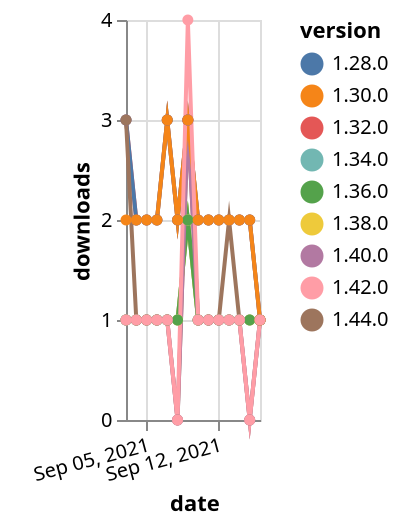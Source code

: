 {"$schema": "https://vega.github.io/schema/vega-lite/v5.json", "description": "A simple bar chart with embedded data.", "data": {"values": [{"date": "2021-09-03", "total": 229, "delta": 1, "version": "1.34.0"}, {"date": "2021-09-04", "total": 230, "delta": 1, "version": "1.34.0"}, {"date": "2021-09-05", "total": 231, "delta": 1, "version": "1.34.0"}, {"date": "2021-09-06", "total": 232, "delta": 1, "version": "1.34.0"}, {"date": "2021-09-07", "total": 233, "delta": 1, "version": "1.34.0"}, {"date": "2021-09-08", "total": 234, "delta": 1, "version": "1.34.0"}, {"date": "2021-09-09", "total": 236, "delta": 2, "version": "1.34.0"}, {"date": "2021-09-10", "total": 237, "delta": 1, "version": "1.34.0"}, {"date": "2021-09-11", "total": 238, "delta": 1, "version": "1.34.0"}, {"date": "2021-09-12", "total": 239, "delta": 1, "version": "1.34.0"}, {"date": "2021-09-13", "total": 240, "delta": 1, "version": "1.34.0"}, {"date": "2021-09-14", "total": 241, "delta": 1, "version": "1.34.0"}, {"date": "2021-09-15", "total": 242, "delta": 1, "version": "1.34.0"}, {"date": "2021-09-16", "total": 243, "delta": 1, "version": "1.34.0"}, {"date": "2021-09-03", "total": 2243, "delta": 3, "version": "1.32.0"}, {"date": "2021-09-04", "total": 2245, "delta": 2, "version": "1.32.0"}, {"date": "2021-09-05", "total": 2247, "delta": 2, "version": "1.32.0"}, {"date": "2021-09-06", "total": 2249, "delta": 2, "version": "1.32.0"}, {"date": "2021-09-07", "total": 2252, "delta": 3, "version": "1.32.0"}, {"date": "2021-09-08", "total": 2254, "delta": 2, "version": "1.32.0"}, {"date": "2021-09-09", "total": 2257, "delta": 3, "version": "1.32.0"}, {"date": "2021-09-10", "total": 2259, "delta": 2, "version": "1.32.0"}, {"date": "2021-09-11", "total": 2261, "delta": 2, "version": "1.32.0"}, {"date": "2021-09-12", "total": 2263, "delta": 2, "version": "1.32.0"}, {"date": "2021-09-13", "total": 2265, "delta": 2, "version": "1.32.0"}, {"date": "2021-09-14", "total": 2267, "delta": 2, "version": "1.32.0"}, {"date": "2021-09-15", "total": 2269, "delta": 2, "version": "1.32.0"}, {"date": "2021-09-16", "total": 2270, "delta": 1, "version": "1.32.0"}, {"date": "2021-09-03", "total": 2601, "delta": 3, "version": "1.28.0"}, {"date": "2021-09-04", "total": 2603, "delta": 2, "version": "1.28.0"}, {"date": "2021-09-05", "total": 2605, "delta": 2, "version": "1.28.0"}, {"date": "2021-09-06", "total": 2607, "delta": 2, "version": "1.28.0"}, {"date": "2021-09-07", "total": 2610, "delta": 3, "version": "1.28.0"}, {"date": "2021-09-08", "total": 2612, "delta": 2, "version": "1.28.0"}, {"date": "2021-09-09", "total": 2615, "delta": 3, "version": "1.28.0"}, {"date": "2021-09-10", "total": 2617, "delta": 2, "version": "1.28.0"}, {"date": "2021-09-11", "total": 2619, "delta": 2, "version": "1.28.0"}, {"date": "2021-09-12", "total": 2621, "delta": 2, "version": "1.28.0"}, {"date": "2021-09-13", "total": 2623, "delta": 2, "version": "1.28.0"}, {"date": "2021-09-14", "total": 2625, "delta": 2, "version": "1.28.0"}, {"date": "2021-09-15", "total": 2627, "delta": 2, "version": "1.28.0"}, {"date": "2021-09-16", "total": 2628, "delta": 1, "version": "1.28.0"}, {"date": "2021-09-03", "total": 118, "delta": 3, "version": "1.44.0"}, {"date": "2021-09-04", "total": 119, "delta": 1, "version": "1.44.0"}, {"date": "2021-09-05", "total": 120, "delta": 1, "version": "1.44.0"}, {"date": "2021-09-06", "total": 121, "delta": 1, "version": "1.44.0"}, {"date": "2021-09-07", "total": 122, "delta": 1, "version": "1.44.0"}, {"date": "2021-09-08", "total": 122, "delta": 0, "version": "1.44.0"}, {"date": "2021-09-09", "total": 125, "delta": 3, "version": "1.44.0"}, {"date": "2021-09-10", "total": 126, "delta": 1, "version": "1.44.0"}, {"date": "2021-09-11", "total": 127, "delta": 1, "version": "1.44.0"}, {"date": "2021-09-12", "total": 128, "delta": 1, "version": "1.44.0"}, {"date": "2021-09-13", "total": 130, "delta": 2, "version": "1.44.0"}, {"date": "2021-09-14", "total": 131, "delta": 1, "version": "1.44.0"}, {"date": "2021-09-15", "total": 131, "delta": 0, "version": "1.44.0"}, {"date": "2021-09-16", "total": 132, "delta": 1, "version": "1.44.0"}, {"date": "2021-09-03", "total": 177, "delta": 1, "version": "1.38.0"}, {"date": "2021-09-04", "total": 178, "delta": 1, "version": "1.38.0"}, {"date": "2021-09-05", "total": 179, "delta": 1, "version": "1.38.0"}, {"date": "2021-09-06", "total": 180, "delta": 1, "version": "1.38.0"}, {"date": "2021-09-07", "total": 181, "delta": 1, "version": "1.38.0"}, {"date": "2021-09-08", "total": 182, "delta": 1, "version": "1.38.0"}, {"date": "2021-09-09", "total": 184, "delta": 2, "version": "1.38.0"}, {"date": "2021-09-10", "total": 185, "delta": 1, "version": "1.38.0"}, {"date": "2021-09-11", "total": 186, "delta": 1, "version": "1.38.0"}, {"date": "2021-09-12", "total": 187, "delta": 1, "version": "1.38.0"}, {"date": "2021-09-13", "total": 188, "delta": 1, "version": "1.38.0"}, {"date": "2021-09-14", "total": 189, "delta": 1, "version": "1.38.0"}, {"date": "2021-09-15", "total": 190, "delta": 1, "version": "1.38.0"}, {"date": "2021-09-16", "total": 191, "delta": 1, "version": "1.38.0"}, {"date": "2021-09-03", "total": 188, "delta": 1, "version": "1.36.0"}, {"date": "2021-09-04", "total": 189, "delta": 1, "version": "1.36.0"}, {"date": "2021-09-05", "total": 190, "delta": 1, "version": "1.36.0"}, {"date": "2021-09-06", "total": 191, "delta": 1, "version": "1.36.0"}, {"date": "2021-09-07", "total": 192, "delta": 1, "version": "1.36.0"}, {"date": "2021-09-08", "total": 193, "delta": 1, "version": "1.36.0"}, {"date": "2021-09-09", "total": 195, "delta": 2, "version": "1.36.0"}, {"date": "2021-09-10", "total": 196, "delta": 1, "version": "1.36.0"}, {"date": "2021-09-11", "total": 197, "delta": 1, "version": "1.36.0"}, {"date": "2021-09-12", "total": 198, "delta": 1, "version": "1.36.0"}, {"date": "2021-09-13", "total": 199, "delta": 1, "version": "1.36.0"}, {"date": "2021-09-14", "total": 200, "delta": 1, "version": "1.36.0"}, {"date": "2021-09-15", "total": 201, "delta": 1, "version": "1.36.0"}, {"date": "2021-09-16", "total": 202, "delta": 1, "version": "1.36.0"}, {"date": "2021-09-03", "total": 152, "delta": 1, "version": "1.40.0"}, {"date": "2021-09-04", "total": 153, "delta": 1, "version": "1.40.0"}, {"date": "2021-09-05", "total": 154, "delta": 1, "version": "1.40.0"}, {"date": "2021-09-06", "total": 155, "delta": 1, "version": "1.40.0"}, {"date": "2021-09-07", "total": 156, "delta": 1, "version": "1.40.0"}, {"date": "2021-09-08", "total": 156, "delta": 0, "version": "1.40.0"}, {"date": "2021-09-09", "total": 159, "delta": 3, "version": "1.40.0"}, {"date": "2021-09-10", "total": 160, "delta": 1, "version": "1.40.0"}, {"date": "2021-09-11", "total": 161, "delta": 1, "version": "1.40.0"}, {"date": "2021-09-12", "total": 162, "delta": 1, "version": "1.40.0"}, {"date": "2021-09-13", "total": 163, "delta": 1, "version": "1.40.0"}, {"date": "2021-09-14", "total": 164, "delta": 1, "version": "1.40.0"}, {"date": "2021-09-15", "total": 164, "delta": 0, "version": "1.40.0"}, {"date": "2021-09-16", "total": 165, "delta": 1, "version": "1.40.0"}, {"date": "2021-09-03", "total": 2575, "delta": 2, "version": "1.30.0"}, {"date": "2021-09-04", "total": 2577, "delta": 2, "version": "1.30.0"}, {"date": "2021-09-05", "total": 2579, "delta": 2, "version": "1.30.0"}, {"date": "2021-09-06", "total": 2581, "delta": 2, "version": "1.30.0"}, {"date": "2021-09-07", "total": 2584, "delta": 3, "version": "1.30.0"}, {"date": "2021-09-08", "total": 2586, "delta": 2, "version": "1.30.0"}, {"date": "2021-09-09", "total": 2589, "delta": 3, "version": "1.30.0"}, {"date": "2021-09-10", "total": 2591, "delta": 2, "version": "1.30.0"}, {"date": "2021-09-11", "total": 2593, "delta": 2, "version": "1.30.0"}, {"date": "2021-09-12", "total": 2595, "delta": 2, "version": "1.30.0"}, {"date": "2021-09-13", "total": 2597, "delta": 2, "version": "1.30.0"}, {"date": "2021-09-14", "total": 2599, "delta": 2, "version": "1.30.0"}, {"date": "2021-09-15", "total": 2601, "delta": 2, "version": "1.30.0"}, {"date": "2021-09-16", "total": 2602, "delta": 1, "version": "1.30.0"}, {"date": "2021-09-03", "total": 172, "delta": 1, "version": "1.42.0"}, {"date": "2021-09-04", "total": 173, "delta": 1, "version": "1.42.0"}, {"date": "2021-09-05", "total": 174, "delta": 1, "version": "1.42.0"}, {"date": "2021-09-06", "total": 175, "delta": 1, "version": "1.42.0"}, {"date": "2021-09-07", "total": 176, "delta": 1, "version": "1.42.0"}, {"date": "2021-09-08", "total": 176, "delta": 0, "version": "1.42.0"}, {"date": "2021-09-09", "total": 180, "delta": 4, "version": "1.42.0"}, {"date": "2021-09-10", "total": 181, "delta": 1, "version": "1.42.0"}, {"date": "2021-09-11", "total": 182, "delta": 1, "version": "1.42.0"}, {"date": "2021-09-12", "total": 183, "delta": 1, "version": "1.42.0"}, {"date": "2021-09-13", "total": 184, "delta": 1, "version": "1.42.0"}, {"date": "2021-09-14", "total": 185, "delta": 1, "version": "1.42.0"}, {"date": "2021-09-15", "total": 185, "delta": 0, "version": "1.42.0"}, {"date": "2021-09-16", "total": 186, "delta": 1, "version": "1.42.0"}]}, "width": "container", "mark": {"type": "line", "point": {"filled": true}}, "encoding": {"x": {"field": "date", "type": "temporal", "timeUnit": "yearmonthdate", "title": "date", "axis": {"labelAngle": -15}}, "y": {"field": "delta", "type": "quantitative", "title": "downloads"}, "color": {"field": "version", "type": "nominal"}, "tooltip": {"field": "delta"}}}